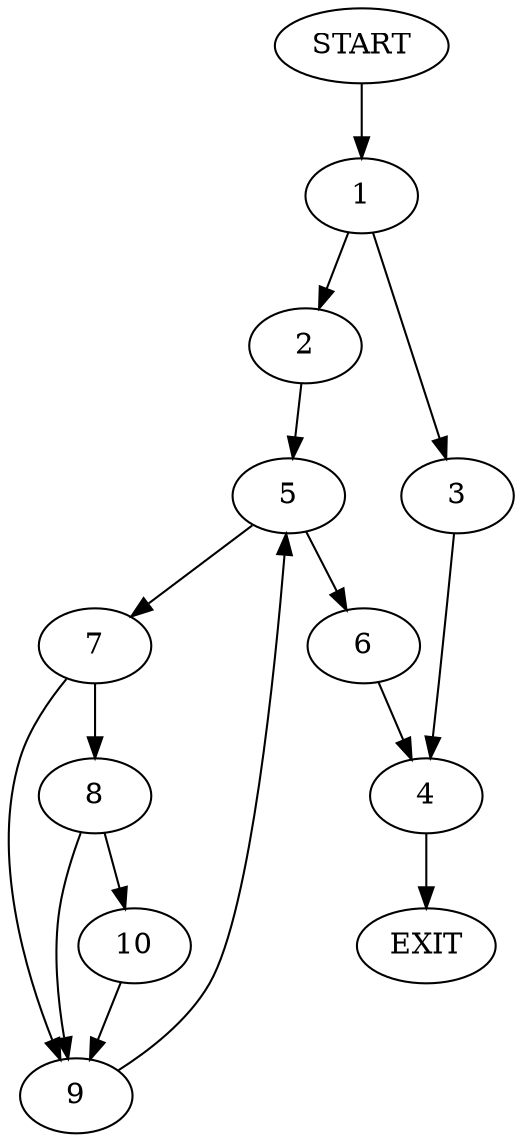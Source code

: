 digraph {
0 [label="START"]
11 [label="EXIT"]
0 -> 1
1 -> 2
1 -> 3
3 -> 4
2 -> 5
5 -> 6
5 -> 7
7 -> 8
7 -> 9
6 -> 4
9 -> 5
8 -> 9
8 -> 10
10 -> 9
4 -> 11
}
